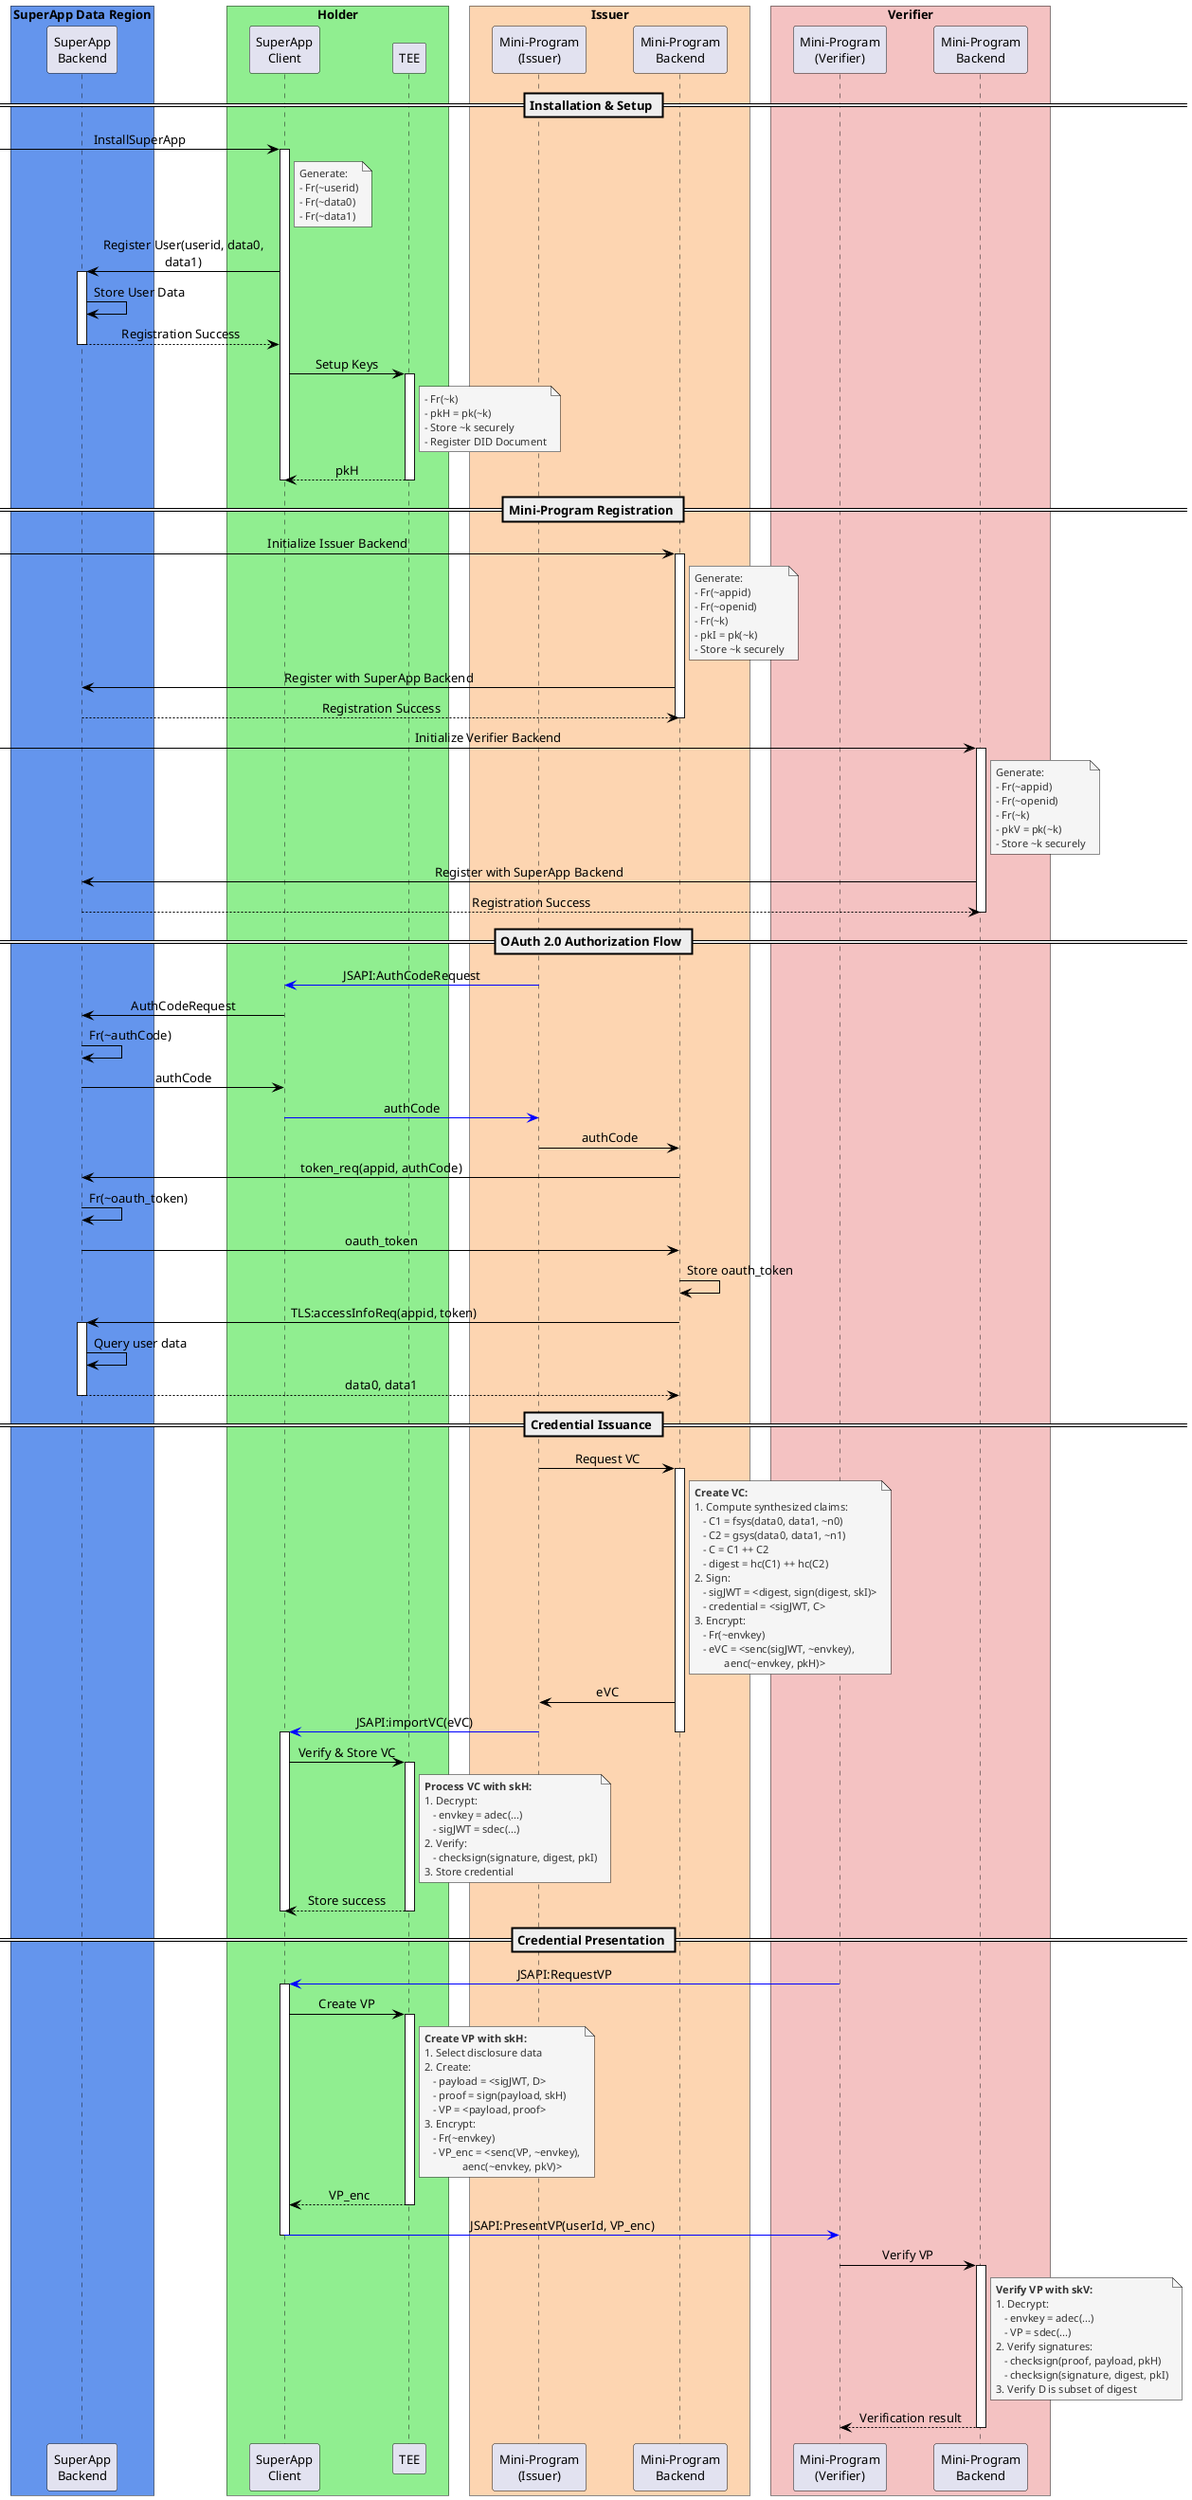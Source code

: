 @startuml

' Define styles
skinparam {
    ParticipantPadding 20
    BoxPadding 10
    SequenceMessageAlign center
    ArrowColor black
    NoteBackgroundColor WhiteSmoke
    NoteFontSize 11
    ParticipantFontSize 13
    ParticipantFontColor black
    NoteFontColor #333333
    SequenceGroupFontSize 13 
    SequenceGroupHeaderFontColor #333333
    MaxMessageSize 200
}

box "SuperApp Data Region" #6495ED
participant "SuperApp\nBackend" as SAB
end box

box "Holder" #lightgreen
participant "SuperApp\nClient" as SAC
participant "TEE" as TEE
end box

box "Issuer" #FDD5B1
participant "Mini-Program\n(Issuer)" as IMP
participant "Mini-Program\nBackend" as IMPB
end box

box "Verifier" #F4C2C2
participant "Mini-Program\n(Verifier)" as VMP
participant "Mini-Program\nBackend" as VMPB
end box

== Installation & Setup ==
[-> SAC: InstallSuperApp
activate SAC
note right of SAC #WhiteSmoke
    Generate:
    - Fr(~userid)
    - Fr(~data0)
    - Fr(~data1)
end note
SAC -> SAB: Register User(userid, data0, data1)
activate SAB
SAB -> SAB: Store User Data
SAB --> SAC: Registration Success
deactivate SAB

SAC -> TEE: Setup Keys
activate TEE
note right of TEE #WhiteSmoke
    - Fr(~k)
    - pkH = pk(~k)
    - Store ~k securely
    - Register DID Document
end note
TEE --> SAC: pkH
deactivate TEE
deactivate SAC

== Mini-Program Registration ==
[-> IMPB: Initialize Issuer Backend
activate IMPB
note right of IMPB #WhiteSmoke
    Generate:
    - Fr(~appid)
    - Fr(~openid)
    - Fr(~k)
    - pkI = pk(~k)
    - Store ~k securely
end note
IMPB -> SAB: Register with SuperApp Backend
SAB --> IMPB: Registration Success
deactivate IMPB

[-> VMPB: Initialize Verifier Backend
activate VMPB
note right of VMPB #WhiteSmoke
    Generate:
    - Fr(~appid)
    - Fr(~openid)
    - Fr(~k)
    - pkV = pk(~k)
    - Store ~k securely
end note
VMPB -> SAB: Register with SuperApp Backend
SAB --> VMPB: Registration Success
deactivate VMPB

== OAuth 2.0 Authorization Flow ==
IMP -[#blue]> SAC: JSAPI:AuthCodeRequest
SAC -> SAB: AuthCodeRequest
SAB -> SAB: Fr(~authCode)
SAB -> SAC: authCode
SAC -[#blue]> IMP: authCode

IMP -> IMPB: authCode
IMPB -> SAB: token_req(appid, authCode)
SAB -> SAB: Fr(~oauth_token)
SAB -> IMPB: oauth_token
IMPB -> IMPB: Store oauth_token

IMPB -> SAB: TLS:accessInfoReq(appid, token)
activate SAB
SAB -> SAB: Query user data
SAB --> IMPB: data0, data1
deactivate SAB

== Credential Issuance ==
IMP -> IMPB: Request VC
activate IMPB
note right of IMPB #WhiteSmoke
**Create VC:**
1. Compute synthesized claims:
   - C1 = fsys(data0, data1, ~n0)
   - C2 = gsys(data0, data1, ~n1)
   - C = C1 ++ C2
   - digest = hc(C1) ++ hc(C2)
2. Sign:
   - sigJWT = <digest, sign(digest, skI)>
   - credential = <sigJWT, C>
3. Encrypt:
   - Fr(~envkey)
   - eVC = <senc(sigJWT, ~envkey),
           aenc(~envkey, pkH)>
end note
IMPB -> IMP: eVC
IMP -[#blue]> SAC: JSAPI:importVC(eVC)
deactivate IMPB

activate SAC
SAC -> TEE: Verify & Store VC
activate TEE
note right of TEE #WhiteSmoke
**Process VC with skH:**
1. Decrypt:
   - envkey = adec(...)
   - sigJWT = sdec(...)
2. Verify:
   - checksign(signature, digest, pkI)
3. Store credential
end note
TEE --> SAC: Store success
deactivate TEE
deactivate SAC

== Credential Presentation ==
VMP -[#blue]> SAC: JSAPI:RequestVP
activate SAC
SAC -> TEE: Create VP
activate TEE
note right of TEE #WhiteSmoke
**Create VP with skH:**
1. Select disclosure data
2. Create:
   - payload = <sigJWT, D>
   - proof = sign(payload, skH)
   - VP = <payload, proof>
3. Encrypt:
   - Fr(~envkey)
   - VP_enc = <senc(VP, ~envkey),
              aenc(~envkey, pkV)>
end note
TEE --> SAC: VP_enc
deactivate TEE
SAC -[#blue]> VMP: JSAPI:PresentVP(userId, VP_enc)
deactivate SAC

VMP -> VMPB: Verify VP
activate VMPB
note right of VMPB #WhiteSmoke
**Verify VP with skV:**
1. Decrypt:
   - envkey = adec(...)
   - VP = sdec(...)
2. Verify signatures:
   - checksign(proof, payload, pkH)
   - checksign(signature, digest, pkI)
3. Verify D is subset of digest
end note
VMPB --> VMP: Verification result
deactivate VMPB

@enduml
